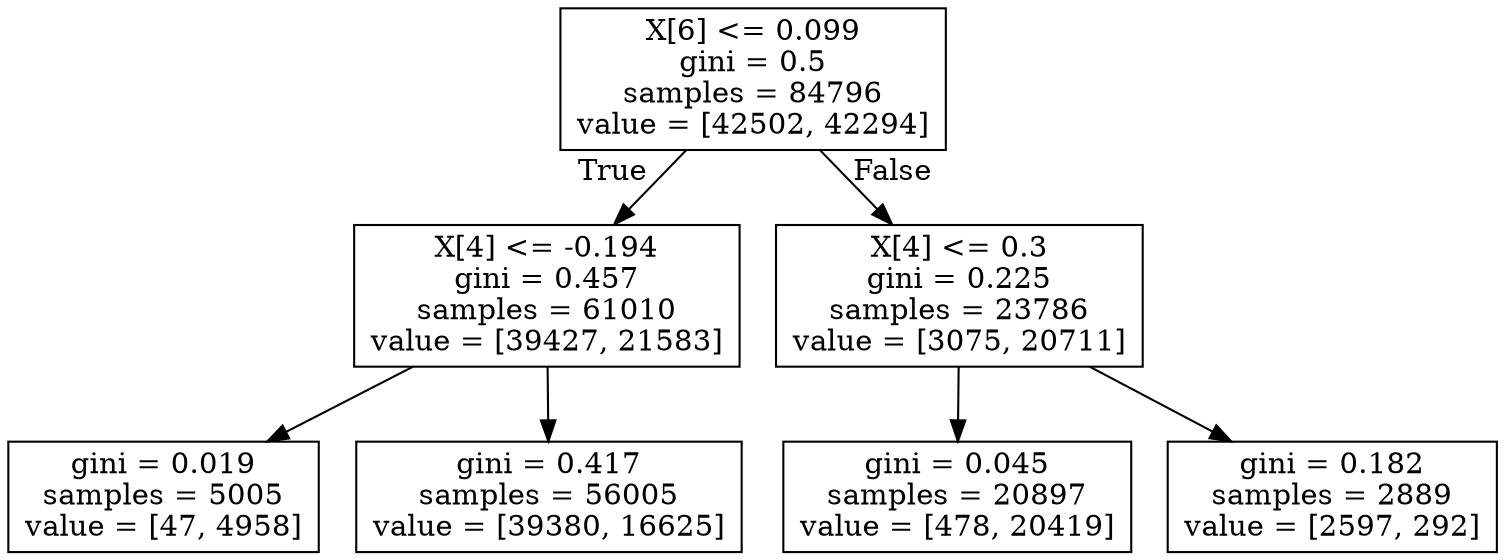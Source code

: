 digraph Tree {
node [shape=box] ;
0 [label="X[6] <= 0.099\ngini = 0.5\nsamples = 84796\nvalue = [42502, 42294]"] ;
1 [label="X[4] <= -0.194\ngini = 0.457\nsamples = 61010\nvalue = [39427, 21583]"] ;
0 -> 1 [labeldistance=2.5, labelangle=45, headlabel="True"] ;
2 [label="gini = 0.019\nsamples = 5005\nvalue = [47, 4958]"] ;
1 -> 2 ;
3 [label="gini = 0.417\nsamples = 56005\nvalue = [39380, 16625]"] ;
1 -> 3 ;
4 [label="X[4] <= 0.3\ngini = 0.225\nsamples = 23786\nvalue = [3075, 20711]"] ;
0 -> 4 [labeldistance=2.5, labelangle=-45, headlabel="False"] ;
5 [label="gini = 0.045\nsamples = 20897\nvalue = [478, 20419]"] ;
4 -> 5 ;
6 [label="gini = 0.182\nsamples = 2889\nvalue = [2597, 292]"] ;
4 -> 6 ;
}